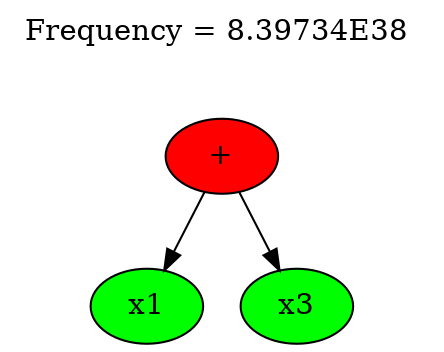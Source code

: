 strict digraph "" {
	graph [label=<Frequency = 8.39734E38
 <br/> <br/> <br/>>,
		labelloc=t
	];
	node [label="\N"];
	0	 [fillcolor="#ff0000",
		label="+",
		style=filled];
	1	 [fillcolor="#00ff00",
		label=x1,
		style=filled];
	0 -> 1;
	2	 [fillcolor="#00ff00",
		label=x3,
		style=filled];
	0 -> 2;
}
